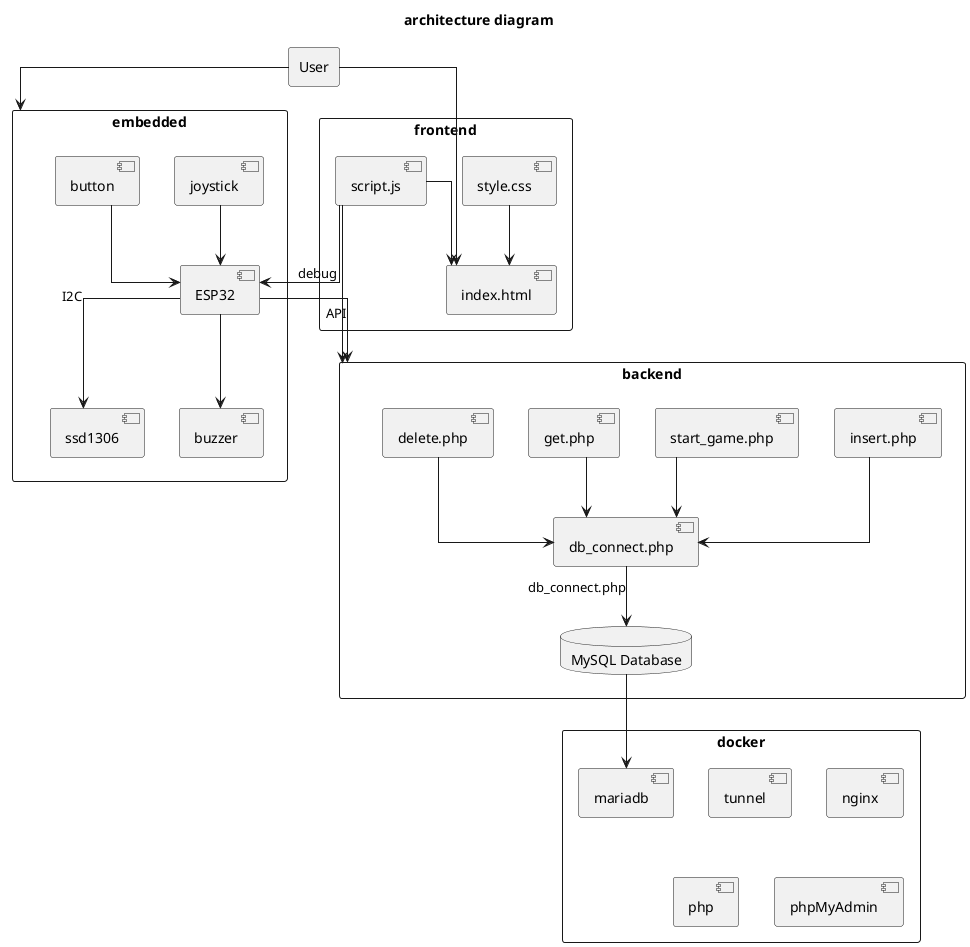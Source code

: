 @startuml
title architecture diagram

skinparam linetype ortho

rectangle "User" as User

rectangle "frontend" as Browser {
  component "index.html" as index
  component "script.js" as script
  component "style.css" as style
}

rectangle "docker" as docker {
  component "tunnel" as tunnel
  component "nginx" as nginx
  component "php" as php
  component "mariadb" as mdb 
  component "phpMyAdmin" as myad
}

rectangle "backend" as backend {
  component "insert.php" as insert
  component "start_game.php" as start
  component "get.php" as get
  component "delete.php" as delete
  component "db_connect.php" as dbconn
  database "MySQL Database" as DB
}

rectangle "embedded" as embedded{
    component "ssd1306" as oled 
    component "joystick" as joystick
    component "button" as bttn 
    component "buzzer" as bzzr
    component "ESP32" as ESP32
}

User --> embedded
User --> index
dbconn --> DB : db_connect.php
ESP32 --> backend : API
script --> ESP32 : debug
delete --> dbconn
get --> dbconn
insert --> dbconn
start --> dbconn
ESP32 --> oled : I2C
joystick --> ESP32
ESP32 --> bzzr
bttn --> ESP32
style --> index
script --> index
script --> backend
DB --> mdb


@enduml

